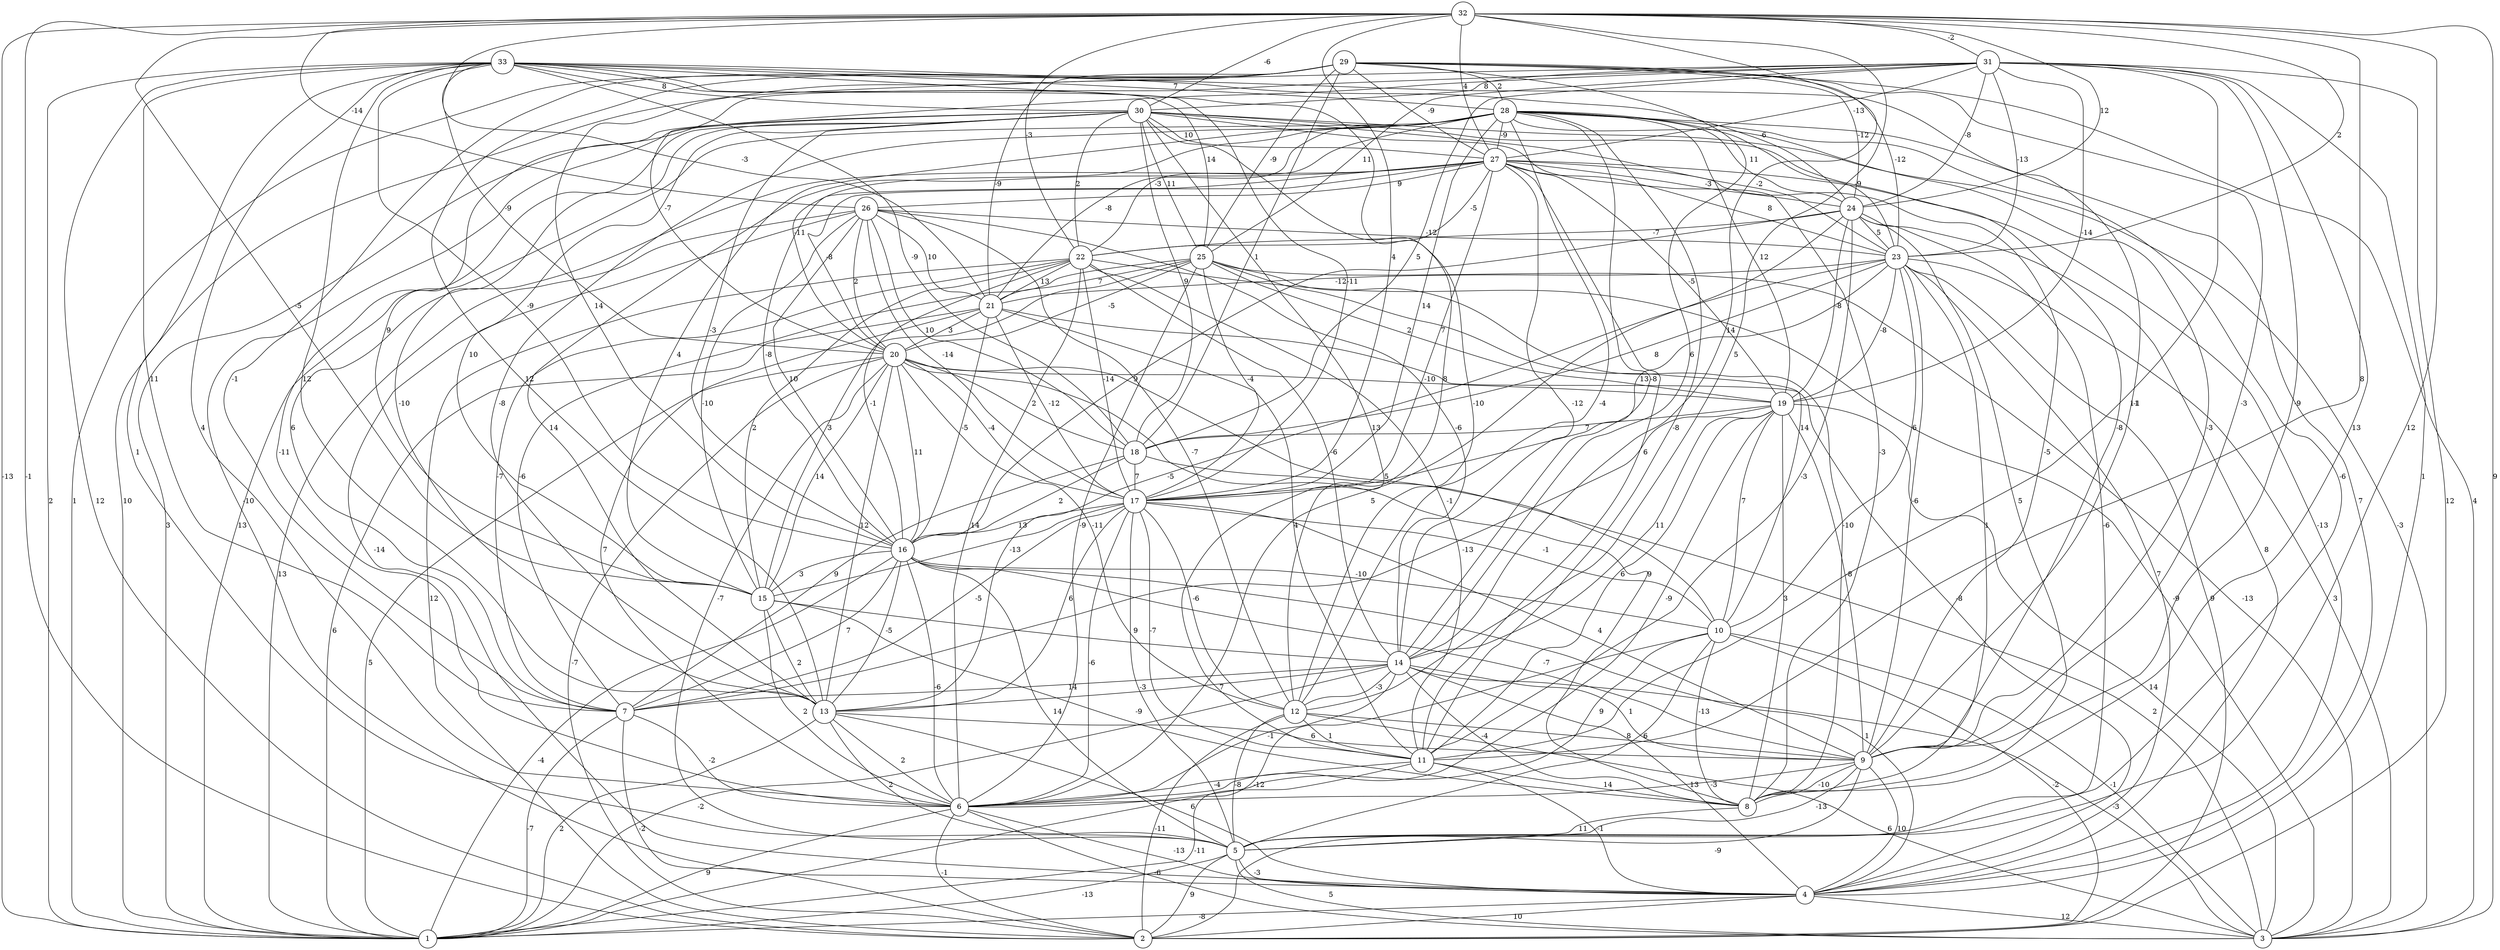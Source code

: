 graph { 
	 fontname="Helvetica,Arial,sans-serif" 
	 node [shape = circle]; 
	 33 -- 1 [label = "2"];
	 33 -- 2 [label = "12"];
	 33 -- 5 [label = "1"];
	 33 -- 6 [label = "4"];
	 33 -- 7 [label = "11"];
	 33 -- 9 [label = "-1"];
	 33 -- 12 [label = "8"];
	 33 -- 13 [label = "12"];
	 33 -- 16 [label = "-9"];
	 33 -- 17 [label = "-11"];
	 33 -- 18 [label = "-9"];
	 33 -- 20 [label = "-9"];
	 33 -- 24 [label = "-6"];
	 33 -- 25 [label = "14"];
	 33 -- 28 [label = "7"];
	 33 -- 30 [label = "8"];
	 32 -- 1 [label = "-13"];
	 32 -- 2 [label = "-1"];
	 32 -- 3 [label = "9"];
	 32 -- 5 [label = "12"];
	 32 -- 11 [label = "8"];
	 32 -- 12 [label = "5"];
	 32 -- 14 [label = "14"];
	 32 -- 15 [label = "-5"];
	 32 -- 17 [label = "4"];
	 32 -- 21 [label = "-3"];
	 32 -- 22 [label = "-3"];
	 32 -- 23 [label = "2"];
	 32 -- 24 [label = "12"];
	 32 -- 26 [label = "-14"];
	 32 -- 27 [label = "4"];
	 32 -- 30 [label = "-6"];
	 32 -- 31 [label = "-2"];
	 31 -- 1 [label = "10"];
	 31 -- 2 [label = "12"];
	 31 -- 4 [label = "1"];
	 31 -- 8 [label = "13"];
	 31 -- 9 [label = "-9"];
	 31 -- 11 [label = "11"];
	 31 -- 15 [label = "9"];
	 31 -- 18 [label = "5"];
	 31 -- 19 [label = "-14"];
	 31 -- 20 [label = "-7"];
	 31 -- 23 [label = "-13"];
	 31 -- 24 [label = "-8"];
	 31 -- 25 [label = "11"];
	 31 -- 27 [label = "-13"];
	 31 -- 30 [label = "8"];
	 30 -- 1 [label = "3"];
	 30 -- 3 [label = "-3"];
	 30 -- 4 [label = "-10"];
	 30 -- 6 [label = "-11"];
	 30 -- 8 [label = "-3"];
	 30 -- 9 [label = "-8"];
	 30 -- 11 [label = "13"];
	 30 -- 12 [label = "-10"];
	 30 -- 13 [label = "-10"];
	 30 -- 15 [label = "10"];
	 30 -- 16 [label = "-3"];
	 30 -- 18 [label = "9"];
	 30 -- 22 [label = "2"];
	 30 -- 23 [label = "-2"];
	 30 -- 25 [label = "11"];
	 30 -- 27 [label = "10"];
	 29 -- 1 [label = "1"];
	 29 -- 3 [label = "4"];
	 29 -- 7 [label = "-1"];
	 29 -- 9 [label = "-3"];
	 29 -- 13 [label = "12"];
	 29 -- 14 [label = "6"];
	 29 -- 16 [label = "14"];
	 29 -- 18 [label = "1"];
	 29 -- 21 [label = "-9"];
	 29 -- 23 [label = "-12"];
	 29 -- 24 [label = "-12"];
	 29 -- 25 [label = "-9"];
	 29 -- 27 [label = "-9"];
	 29 -- 28 [label = "2"];
	 28 -- 1 [label = "13"];
	 28 -- 4 [label = "7"];
	 28 -- 5 [label = "-6"];
	 28 -- 9 [label = "-3"];
	 28 -- 11 [label = "-8"];
	 28 -- 12 [label = "-4"];
	 28 -- 13 [label = "-8"];
	 28 -- 14 [label = "-8"];
	 28 -- 15 [label = "4"];
	 28 -- 17 [label = "14"];
	 28 -- 19 [label = "12"];
	 28 -- 20 [label = "-11"];
	 28 -- 21 [label = "-8"];
	 28 -- 22 [label = "-3"];
	 28 -- 23 [label = "-9"];
	 28 -- 24 [label = "11"];
	 28 -- 27 [label = "-9"];
	 27 -- 4 [label = "-13"];
	 27 -- 7 [label = "6"];
	 27 -- 9 [label = "-5"];
	 27 -- 11 [label = "6"];
	 27 -- 13 [label = "14"];
	 27 -- 14 [label = "-12"];
	 27 -- 16 [label = "-8"];
	 27 -- 17 [label = "7"];
	 27 -- 19 [label = "-5"];
	 27 -- 20 [label = "-8"];
	 27 -- 22 [label = "-5"];
	 27 -- 23 [label = "8"];
	 27 -- 24 [label = "-3"];
	 27 -- 26 [label = "9"];
	 26 -- 1 [label = "13"];
	 26 -- 4 [label = "-14"];
	 26 -- 12 [label = "-7"];
	 26 -- 14 [label = "-6"];
	 26 -- 15 [label = "-10"];
	 26 -- 16 [label = "10"];
	 26 -- 17 [label = "-14"];
	 26 -- 18 [label = "10"];
	 26 -- 20 [label = "2"];
	 26 -- 21 [label = "10"];
	 26 -- 23 [label = "-12"];
	 25 -- 3 [label = "-13"];
	 25 -- 6 [label = "-9"];
	 25 -- 7 [label = "-6"];
	 25 -- 8 [label = "-10"];
	 25 -- 10 [label = "14"];
	 25 -- 15 [label = "3"];
	 25 -- 17 [label = "-4"];
	 25 -- 19 [label = "2"];
	 25 -- 20 [label = "-5"];
	 25 -- 21 [label = "7"];
	 24 -- 4 [label = "8"];
	 24 -- 5 [label = "-6"];
	 24 -- 6 [label = "5"];
	 24 -- 8 [label = "5"];
	 24 -- 11 [label = "-3"];
	 24 -- 16 [label = "9"];
	 24 -- 19 [label = "-8"];
	 24 -- 22 [label = "-7"];
	 24 -- 23 [label = "5"];
	 23 -- 2 [label = "9"];
	 23 -- 3 [label = "3"];
	 23 -- 4 [label = "7"];
	 23 -- 8 [label = "1"];
	 23 -- 9 [label = "-6"];
	 23 -- 10 [label = "6"];
	 23 -- 13 [label = "-5"];
	 23 -- 17 [label = "13"];
	 23 -- 18 [label = "8"];
	 23 -- 19 [label = "-8"];
	 23 -- 21 [label = "-12"];
	 22 -- 2 [label = "12"];
	 22 -- 3 [label = "-9"];
	 22 -- 6 [label = "14"];
	 22 -- 7 [label = "-7"];
	 22 -- 11 [label = "-1"];
	 22 -- 14 [label = "-6"];
	 22 -- 15 [label = "2"];
	 22 -- 16 [label = "-1"];
	 22 -- 17 [label = "-14"];
	 22 -- 21 [label = "13"];
	 21 -- 1 [label = "6"];
	 21 -- 4 [label = "-8"];
	 21 -- 6 [label = "7"];
	 21 -- 11 [label = "4"];
	 21 -- 16 [label = "-5"];
	 21 -- 17 [label = "-12"];
	 21 -- 20 [label = "3"];
	 20 -- 1 [label = "5"];
	 20 -- 2 [label = "-7"];
	 20 -- 5 [label = "-7"];
	 20 -- 8 [label = "9"];
	 20 -- 10 [label = "5"];
	 20 -- 12 [label = "-11"];
	 20 -- 13 [label = "12"];
	 20 -- 15 [label = "14"];
	 20 -- 16 [label = "11"];
	 20 -- 17 [label = "-4"];
	 20 -- 18 [label = "2"];
	 20 -- 19 [label = "-10"];
	 19 -- 3 [label = "14"];
	 19 -- 6 [label = "-9"];
	 19 -- 7 [label = "-13"];
	 19 -- 8 [label = "3"];
	 19 -- 9 [label = "-8"];
	 19 -- 10 [label = "7"];
	 19 -- 11 [label = "6"];
	 19 -- 14 [label = "11"];
	 19 -- 18 [label = "7"];
	 18 -- 3 [label = "2"];
	 18 -- 7 [label = "9"];
	 18 -- 16 [label = "2"];
	 18 -- 17 [label = "7"];
	 17 -- 5 [label = "-3"];
	 17 -- 6 [label = "-6"];
	 17 -- 7 [label = "-5"];
	 17 -- 9 [label = "4"];
	 17 -- 10 [label = "-1"];
	 17 -- 11 [label = "-7"];
	 17 -- 12 [label = "-6"];
	 17 -- 13 [label = "6"];
	 17 -- 15 [label = "-13"];
	 17 -- 16 [label = "13"];
	 16 -- 1 [label = "-4"];
	 16 -- 4 [label = "1"];
	 16 -- 5 [label = "14"];
	 16 -- 6 [label = "-6"];
	 16 -- 7 [label = "7"];
	 16 -- 9 [label = "-7"];
	 16 -- 10 [label = "-10"];
	 16 -- 13 [label = "-5"];
	 16 -- 15 [label = "3"];
	 15 -- 6 [label = "2"];
	 15 -- 8 [label = "-9"];
	 15 -- 13 [label = "2"];
	 15 -- 14 [label = "9"];
	 14 -- 1 [label = "-2"];
	 14 -- 3 [label = "-3"];
	 14 -- 4 [label = "13"];
	 14 -- 6 [label = "-1"];
	 14 -- 7 [label = "14"];
	 14 -- 8 [label = "-4"];
	 14 -- 9 [label = "1"];
	 14 -- 12 [label = "-3"];
	 14 -- 13 [label = "7"];
	 13 -- 1 [label = "2"];
	 13 -- 4 [label = "6"];
	 13 -- 5 [label = "2"];
	 13 -- 6 [label = "2"];
	 13 -- 9 [label = "6"];
	 12 -- 2 [label = "-11"];
	 12 -- 3 [label = "6"];
	 12 -- 5 [label = "-8"];
	 12 -- 9 [label = "8"];
	 12 -- 11 [label = "1"];
	 11 -- 1 [label = "-11"];
	 11 -- 4 [label = "-1"];
	 11 -- 6 [label = "-4"];
	 11 -- 8 [label = "14"];
	 10 -- 1 [label = "-12"];
	 10 -- 2 [label = "-2"];
	 10 -- 3 [label = "-1"];
	 10 -- 5 [label = "6"];
	 10 -- 6 [label = "9"];
	 10 -- 8 [label = "-13"];
	 9 -- 2 [label = "-9"];
	 9 -- 4 [label = "10"];
	 9 -- 5 [label = "-13"];
	 9 -- 6 [label = "-3"];
	 9 -- 8 [label = "-10"];
	 8 -- 5 [label = "11"];
	 7 -- 1 [label = "-7"];
	 7 -- 2 [label = "-2"];
	 7 -- 6 [label = "-2"];
	 6 -- 1 [label = "9"];
	 6 -- 2 [label = "-1"];
	 6 -- 3 [label = "-6"];
	 6 -- 4 [label = "-13"];
	 5 -- 1 [label = "-13"];
	 5 -- 2 [label = "9"];
	 5 -- 3 [label = "5"];
	 5 -- 4 [label = "-3"];
	 4 -- 1 [label = "-8"];
	 4 -- 2 [label = "10"];
	 4 -- 3 [label = "12"];
	 1;
	 2;
	 3;
	 4;
	 5;
	 6;
	 7;
	 8;
	 9;
	 10;
	 11;
	 12;
	 13;
	 14;
	 15;
	 16;
	 17;
	 18;
	 19;
	 20;
	 21;
	 22;
	 23;
	 24;
	 25;
	 26;
	 27;
	 28;
	 29;
	 30;
	 31;
	 32;
	 33;
}
